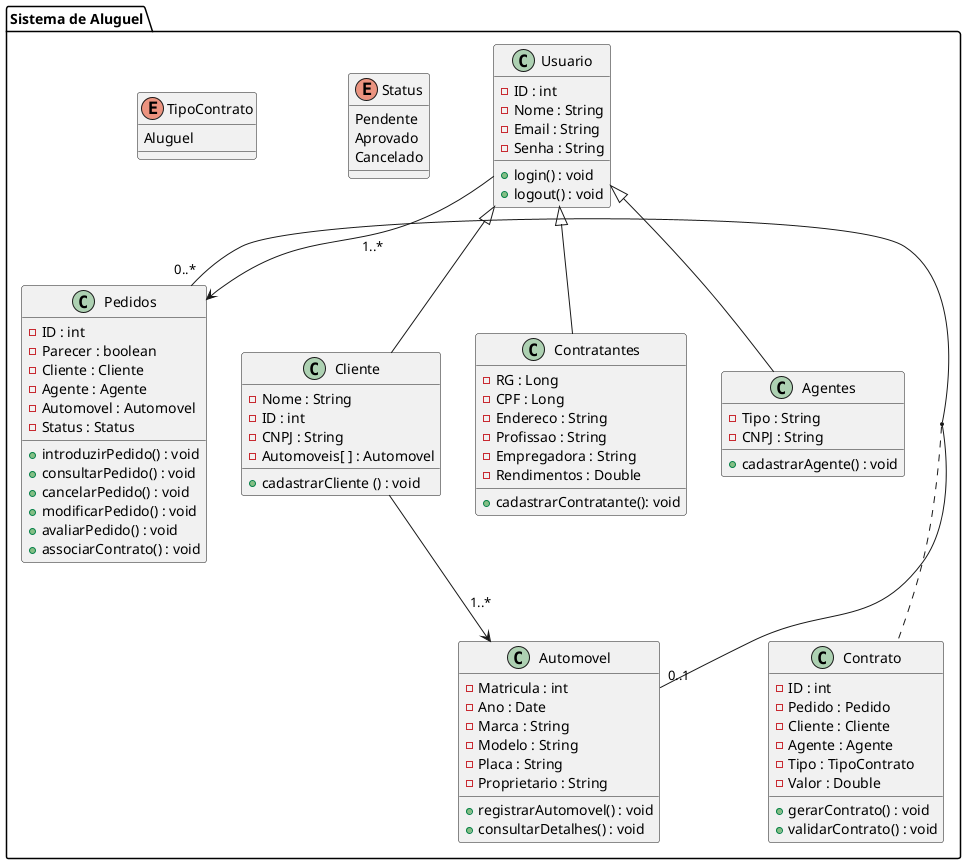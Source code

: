 @startuml diagramaDeClasse

package "Sistema de Aluguel" {
    class Usuario {
        - ID : int
        - Nome : String
        - Email : String
        - Senha : String
        + login() : void
        + logout() : void
    }
    
    class Contratantes {
        - RG : Long
        - CPF : Long
        - Endereco : String
        - Profissao : String
        - Empregadora : String
        - Rendimentos : Double
        + cadastrarContratante(): void
    }
    
    class Agentes {
        - Tipo : String
        - CNPJ : String
        + cadastrarAgente() : void
    }
    
    class Pedidos {
        - ID : int
        - Parecer : boolean
        - Cliente : Cliente
        - Agente : Agente
        - Automovel : Automovel
        - Status : Status
        + introduzirPedido() : void
        + consultarPedido() : void
        + cancelarPedido() : void
        + modificarPedido() : void
        + avaliarPedido() : void
        + associarContrato() : void
    }
    
    class Contrato {
        - ID : int
        - Pedido : Pedido
        - Cliente : Cliente
        - Agente : Agente
        - Tipo : TipoContrato
        - Valor : Double
        + gerarContrato() : void
        + validarContrato() : void
    }
    
    class Automovel {
        - Matricula : int
        - Ano : Date
        - Marca : String
        - Modelo : String
        - Placa : String
        - Proprietario : String
        + registrarAutomovel() : void
        + consultarDetalhes() : void
    }

    class Cliente{
     - Nome : String
     - ID : int
     - CNPJ : String
     - Automoveis[ ] : Automovel
     + cadastrarCliente () : void
    }
    
    enum Status {
        Pendente
        Aprovado
        Cancelado
    }
    
    enum TipoContrato {
        Aluguel
    }
    
    Usuario <|-- Contratantes
    Usuario <|-- Agentes
    Usuario <|-- Cliente
    Usuario --> Pedidos : "1..*"
    Cliente --> Automovel : "1..*"
    
    Pedidos "0..*" - "0..1" Automovel
    (Pedidos, Automovel) .. Contrato
}

@enduml
